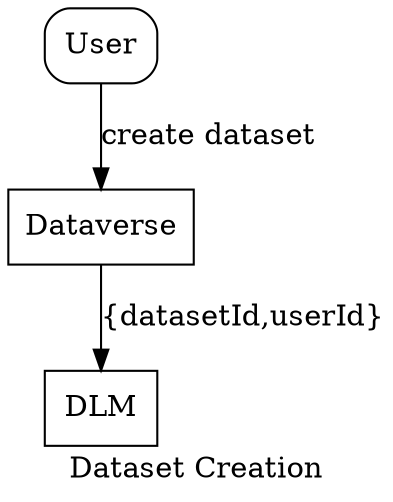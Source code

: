 digraph dlm01
{
	label="Dataset Creation"
	User[shape="box",style="rounded"];
	Dataverse[shape="box"];
	DLM[shape="box"];
	User -> Dataverse[label="create dataset"];
	Dataverse -> DLM[label="{datasetId,userId}"];
}
